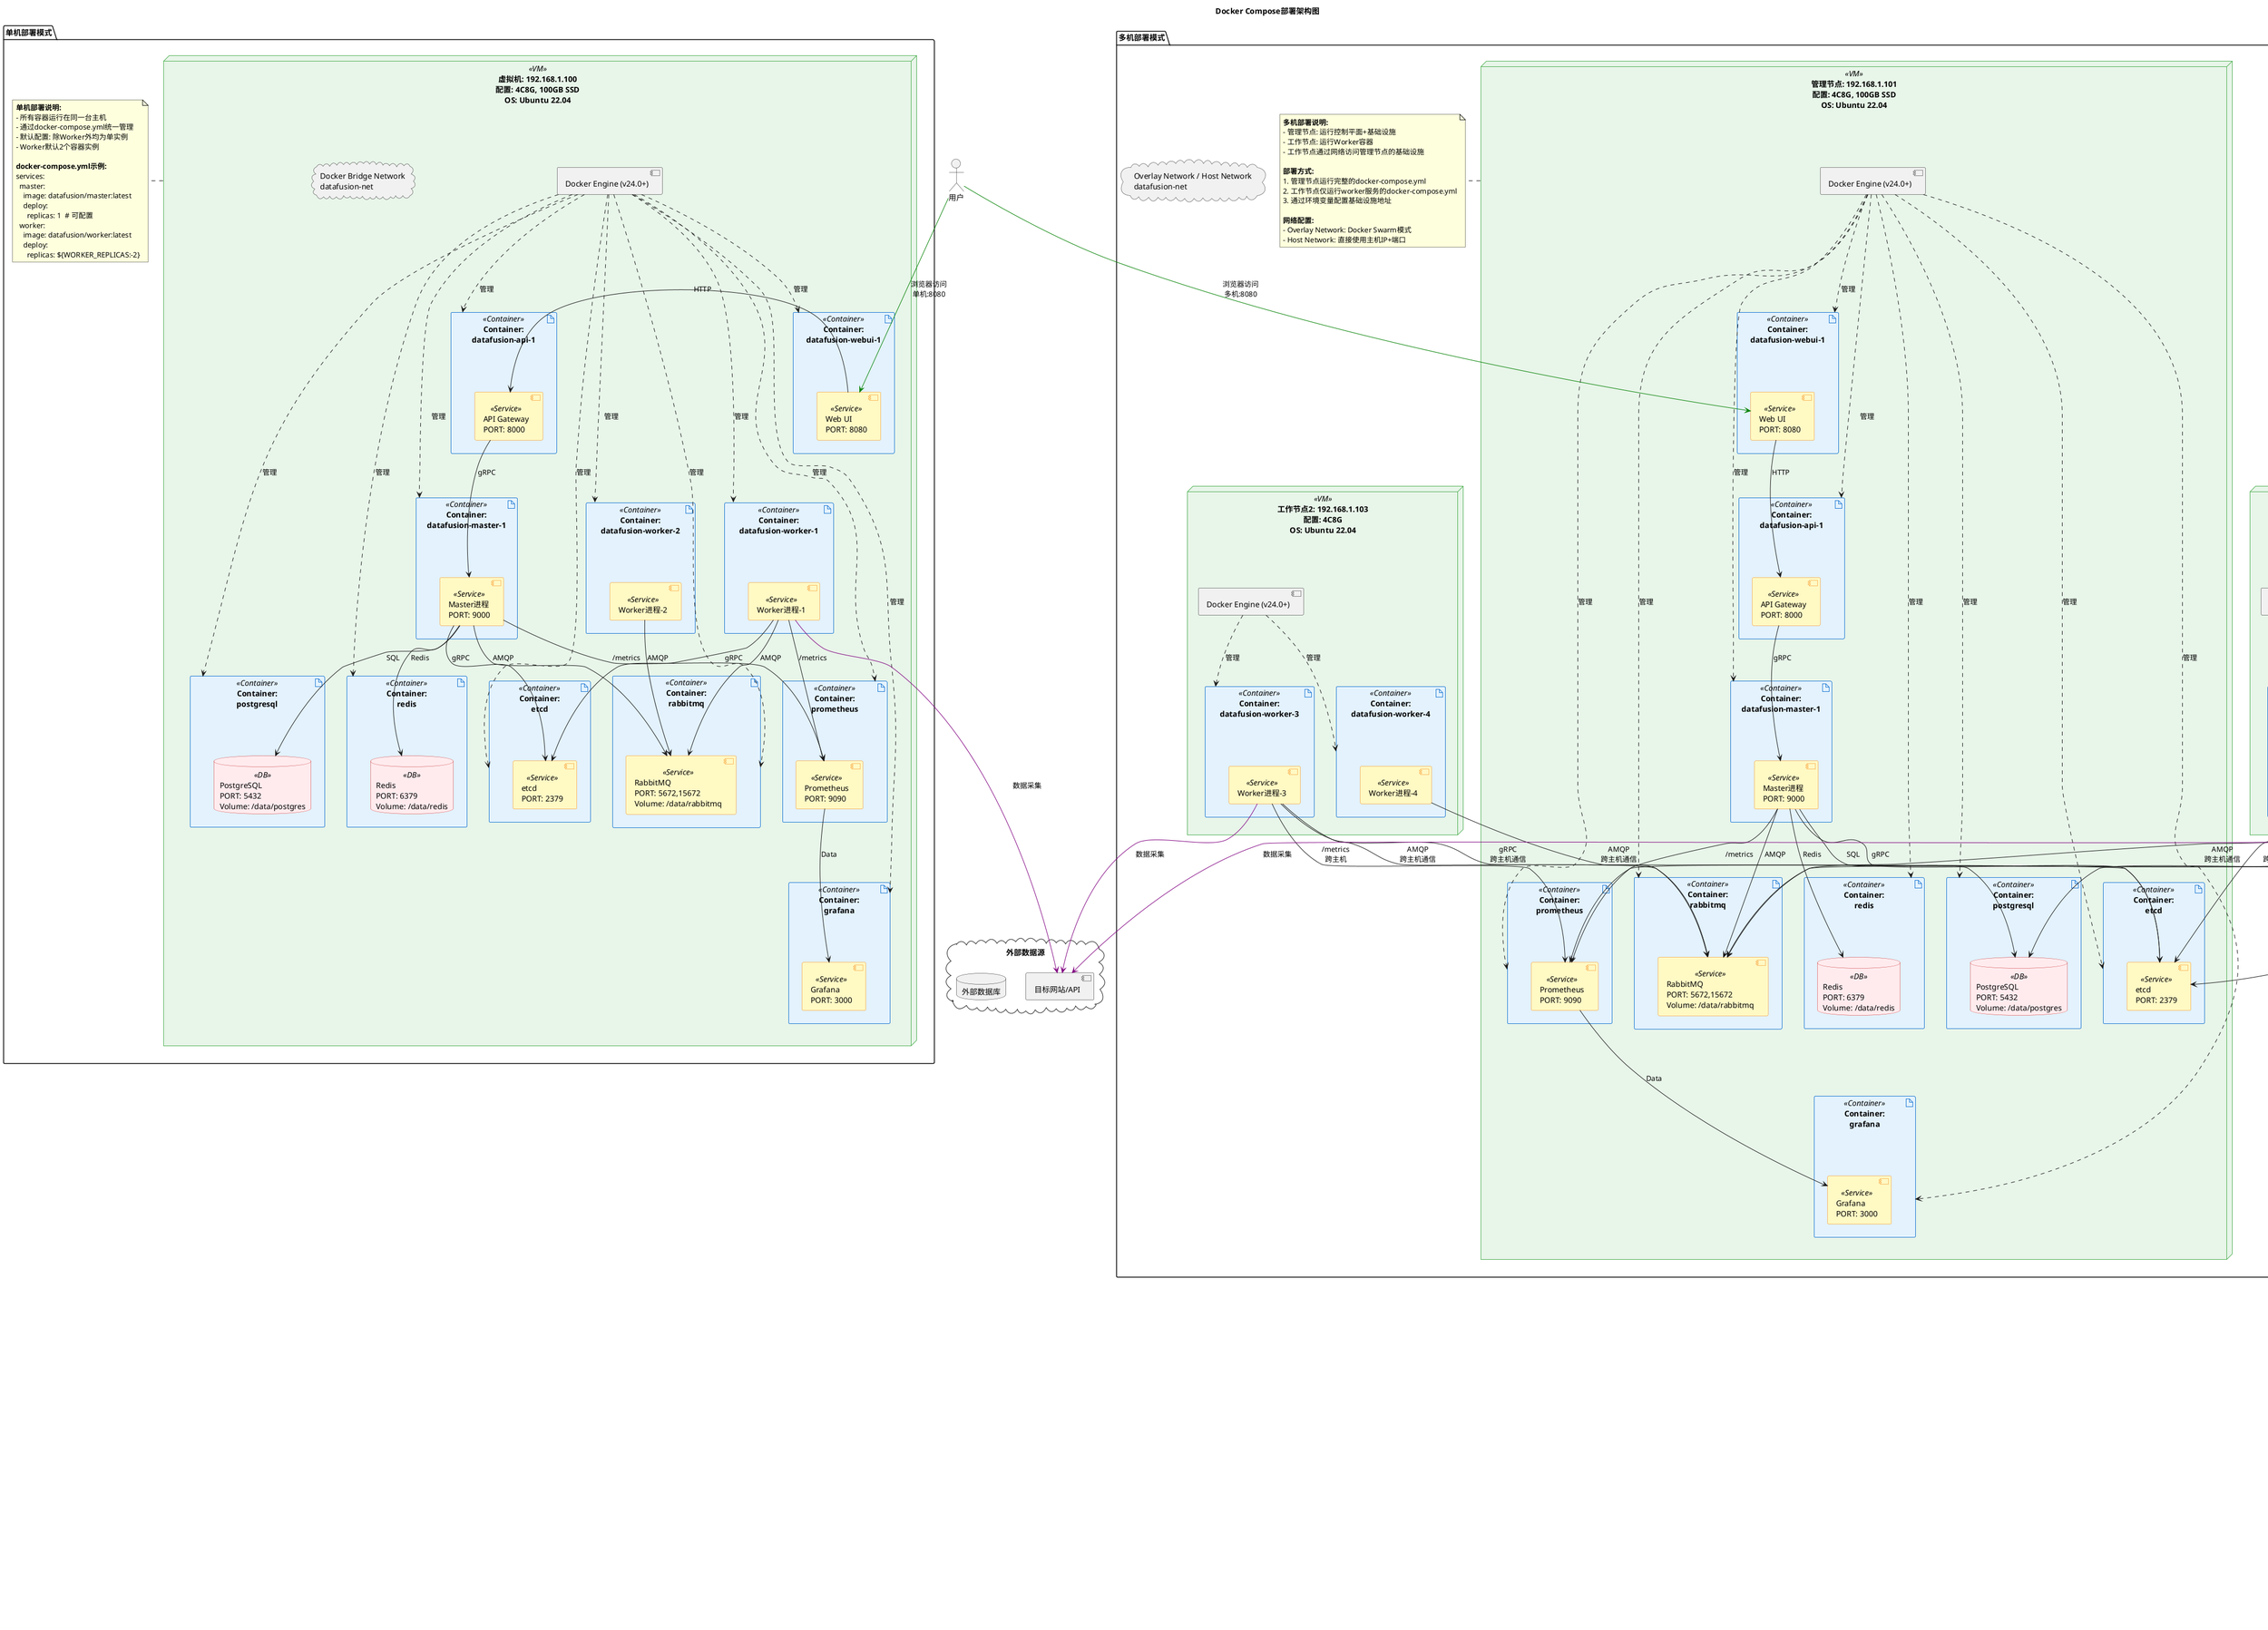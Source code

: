 @startuml
title Docker Compose部署架构图

skinparam node {
    BackgroundColor<<VM>> #E8F5E9
    BorderColor<<VM>> #4CAF50
}

skinparam artifact {
    BackgroundColor<<Container>> #E3F2FD
    BorderColor<<Container>> #1976D2
}

skinparam component {
    BackgroundColor<<Service>> #FFF9C4
    BorderColor<<Service>> #F57C00
}

skinparam database {
    BackgroundColor<<DB>> #FFEBEE
    BorderColor<<DB>> #C62828
}

' ==================== 单机部署模式 ====================

package "单机部署模式" {
    node "虚拟机: 192.168.1.100\n配置: 4C8G, 100GB SSD\nOS: Ubuntu 22.04" <<VM>> as vm_single {

        component "Docker Engine (v24.0+)" as docker_single

        artifact "Container:\ndatafusion-master-1" <<Container>> as c_master1 {
            component "Master进程\nPORT: 9000" as svc_master1 <<Service>>
        }

        artifact "Container:\ndatafusion-api-1" <<Container>> as c_api1 {
            component "API Gateway\nPORT: 8000" as svc_api1 <<Service>>
        }

        artifact "Container:\ndatafusion-webui-1" <<Container>> as c_webui1 {
            component "Web UI\nPORT: 8080" as svc_webui1 <<Service>>
        }

        artifact "Container:\ndatafusion-worker-1" <<Container>> as c_worker1_1 {
            component "Worker进程-1" as svc_worker1_1 <<Service>>
        }

        artifact "Container:\ndatafusion-worker-2" <<Container>> as c_worker1_2 {
            component "Worker进程-2" as svc_worker1_2 <<Service>>
        }

        artifact "Container:\npostgresql" <<Container>> as c_pg1 {
            database "PostgreSQL\nPORT: 5432\nVolume: /data/postgres" as svc_pg1 <<DB>>
        }

        artifact "Container:\nredis" <<Container>> as c_redis1 {
            database "Redis\nPORT: 6379\nVolume: /data/redis" as svc_redis1 <<DB>>
        }

        artifact "Container:\nrabbitmq" <<Container>> as c_mq1 {
            component "RabbitMQ\nPORT: 5672,15672\nVolume: /data/rabbitmq" as svc_mq1 <<Service>>
        }

        artifact "Container:\netcd" <<Container>> as c_etcd1 {
            component "etcd\nPORT: 2379" as svc_etcd1 <<Service>>
        }

        artifact "Container:\nprometheus" <<Container>> as c_prom1 {
            component "Prometheus\nPORT: 9090" as svc_prom1 <<Service>>
        }

        artifact "Container:\ngrafana" <<Container>> as c_graf1 {
            component "Grafana\nPORT: 3000" as svc_graf1 <<Service>>
        }

        ' Docker网络
        cloud "Docker Bridge Network\ndatafusion-net" as net_single

        docker_single .down.> c_master1: 管理
        docker_single .down.> c_api1: 管理
        docker_single .down.> c_webui1: 管理
        docker_single .down.> c_worker1_1: 管理
        docker_single .down.> c_worker1_2: 管理
        docker_single .down.> c_pg1: 管理
        docker_single .down.> c_redis1: 管理
        docker_single .down.> c_mq1: 管理
        docker_single .down.> c_etcd1: 管理
        docker_single .down.> c_prom1: 管理
        docker_single .down.> c_graf1: 管理

        ' 服务间通信
        svc_webui1 --> svc_api1: HTTP
        svc_api1 --> svc_master1: gRPC
        svc_master1 --> svc_pg1: SQL
        svc_master1 --> svc_redis1: Redis
        svc_master1 --> svc_mq1: AMQP
        svc_master1 --> svc_etcd1: gRPC
        svc_worker1_1 --> svc_mq1: AMQP
        svc_worker1_2 --> svc_mq1: AMQP
        svc_worker1_1 --> svc_etcd1: gRPC
        svc_master1 --> svc_prom1: /metrics
        svc_worker1_1 --> svc_prom1: /metrics
        svc_prom1 --> svc_graf1: Data
    }

    note right of vm_single
      **单机部署说明:**
      - 所有容器运行在同一台主机
      - 通过docker-compose.yml统一管理
      - 默认配置: 除Worker外均为单实例
      - Worker默认2个容器实例

      **docker-compose.yml示例:**
      services:
        master:
          image: datafusion/master:latest
          deploy:
            replicas: 1  # 可配置
        worker:
          image: datafusion/worker:latest
          deploy:
            replicas: ${WORKER_REPLICAS:-2}
    end note
}

' ==================== 多机部署模式 ====================

package "多机部署模式" {

    ' 管理节点
    node "管理节点: 192.168.1.101\n配置: 4C8G, 100GB SSD\nOS: Ubuntu 22.04" <<VM>> as vm_mgmt {

        component "Docker Engine (v24.0+)" as docker_mgmt

        artifact "Container:\ndatafusion-master-1" <<Container>> as c_master_m {
            component "Master进程\nPORT: 9000" as svc_master_m <<Service>>
        }

        artifact "Container:\ndatafusion-api-1" <<Container>> as c_api_m {
            component "API Gateway\nPORT: 8000" as svc_api_m <<Service>>
        }

        artifact "Container:\ndatafusion-webui-1" <<Container>> as c_webui_m {
            component "Web UI\nPORT: 8080" as svc_webui_m <<Service>>
        }

        artifact "Container:\npostgresql" <<Container>> as c_pg_m {
            database "PostgreSQL\nPORT: 5432\nVolume: /data/postgres" as svc_pg_m <<DB>>
        }

        artifact "Container:\nredis" <<Container>> as c_redis_m {
            database "Redis\nPORT: 6379\nVolume: /data/redis" as svc_redis_m <<DB>>
        }

        artifact "Container:\nrabbitmq" <<Container>> as c_mq_m {
            component "RabbitMQ\nPORT: 5672,15672\nVolume: /data/rabbitmq" as svc_mq_m <<Service>>
        }

        artifact "Container:\netcd" <<Container>> as c_etcd_m {
            component "etcd\nPORT: 2379" as svc_etcd_m <<Service>>
        }

        artifact "Container:\nprometheus" <<Container>> as c_prom_m {
            component "Prometheus\nPORT: 9090" as svc_prom_m <<Service>>
        }

        artifact "Container:\ngrafana" <<Container>> as c_graf_m {
            component "Grafana\nPORT: 3000" as svc_graf_m <<Service>>
        }

        docker_mgmt .down.> c_master_m: 管理
        docker_mgmt .down.> c_api_m: 管理
        docker_mgmt .down.> c_webui_m: 管理
        docker_mgmt .down.> c_pg_m: 管理
        docker_mgmt .down.> c_redis_m: 管理
        docker_mgmt .down.> c_mq_m: 管理
        docker_mgmt .down.> c_etcd_m: 管理
        docker_mgmt .down.> c_prom_m: 管理
        docker_mgmt .down.> c_graf_m: 管理

        ' 管理节点内部通信
        svc_webui_m --> svc_api_m: HTTP
        svc_api_m --> svc_master_m: gRPC
        svc_master_m --> svc_pg_m: SQL
        svc_master_m --> svc_redis_m: Redis
        svc_master_m --> svc_mq_m: AMQP
        svc_master_m --> svc_etcd_m: gRPC
        svc_master_m --> svc_prom_m: /metrics
        svc_prom_m --> svc_graf_m: Data
    }

    ' 工作节点1
    node "工作节点1: 192.168.1.102\n配置: 4C8G\nOS: Ubuntu 22.04" <<VM>> as vm_worker1 {

        component "Docker Engine (v24.0+)" as docker_worker1

        artifact "Container:\ndatafusion-worker-1" <<Container>> as c_worker1 {
            component "Worker进程-1" as svc_worker1 <<Service>>
        }

        artifact "Container:\ndatafusion-worker-2" <<Container>> as c_worker2 {
            component "Worker进程-2" as svc_worker2 <<Service>>
        }

        docker_worker1 .down.> c_worker1: 管理
        docker_worker1 .down.> c_worker2: 管理
    }

    ' 工作节点2
    node "工作节点2: 192.168.1.103\n配置: 4C8G\nOS: Ubuntu 22.04" <<VM>> as vm_worker2 {

        component "Docker Engine (v24.0+)" as docker_worker2

        artifact "Container:\ndatafusion-worker-3" <<Container>> as c_worker3 {
            component "Worker进程-3" as svc_worker3 <<Service>>
        }

        artifact "Container:\ndatafusion-worker-4" <<Container>> as c_worker4 {
            component "Worker进程-4" as svc_worker4 <<Service>>
        }

        docker_worker2 .down.> c_worker3: 管理
        docker_worker2 .down.> c_worker4: 管理
    }

    ' 跨主机网络
    cloud "Overlay Network / Host Network\ndatafusion-net" as net_multi

    ' 工作节点访问管理节点基础设施
    svc_worker1 --> svc_mq_m: AMQP\n跨主机通信
    svc_worker1 --> svc_etcd_m: gRPC\n跨主机通信
    svc_worker1 --> svc_pg_m: SQL\n跨主机通信

    svc_worker2 --> svc_mq_m: AMQP\n跨主机通信
    svc_worker2 --> svc_etcd_m: gRPC\n跨主机通信

    svc_worker3 --> svc_mq_m: AMQP\n跨主机通信
    svc_worker3 --> svc_etcd_m: gRPC\n跨主机通信

    svc_worker4 --> svc_mq_m: AMQP\n跨主机通信

    svc_worker1 --> svc_prom_m: /metrics\n跨主机
    svc_worker3 --> svc_prom_m: /metrics\n跨主机

    note right of vm_mgmt
      **多机部署说明:**
      - 管理节点: 运行控制平面+基础设施
      - 工作节点: 运行Worker容器
      - 工作节点通过网络访问管理节点的基础设施

      **部署方式:**
      1. 管理节点运行完整的docker-compose.yml
      2. 工作节点仅运行worker服务的docker-compose.yml
      3. 通过环境变量配置基础设施地址

      **网络配置:**
      - Overlay Network: Docker Swarm模式
      - Host Network: 直接使用主机IP+端口
    end note
}

' 外部访问
actor "用户" as user
cloud "外部数据源" as external {
    component "目标网站/API" as target_web
    database "外部数据库" as target_db
}

user -[#Green]-> svc_webui1: 浏览器访问\n单机:8080
user -[#Green]-> svc_webui_m: 浏览器访问\n多机:8080

svc_worker1_1 -[#Purple]-> target_web: 数据采集
svc_worker1 -[#Purple]-> target_web: 数据采集
svc_worker3 -[#Purple]-> target_web: 数据采集

legend right
  **部署架构说明:**

  **层级关系:**
  - 虚拟机(node): 物理或虚拟主机
  - Docker Engine: 容器运行时
  - Container(artifact): Docker容器实例
  - Service(component): 容器内服务进程

  **单机部署(1台VM):**
  - 所有服务单实例(1个容器)
  - Worker默认2个容器实例
  - 适合开发测试环境

  **多机部署(3台VM):**
  - 管理节点: Master+API+基础设施(单实例)
  - 工作节点1/2: 各运行2个Worker容器
  - 工作节点直连管理节点基础设施

  **副本数配置(docker-compose.yml):**
  services:
    worker:
      deploy:
        replicas: ${WORKER_REPLICAS:-2}

  **容器命名规则:**
  - 格式: {项目名}-{服务名}-{序号}
  - 例如: datafusion-worker-1

  **扩展说明:**
  - 单机: 增加Worker副本数
  - 多机: 增加工作节点VM数量
endlegend

@enduml
